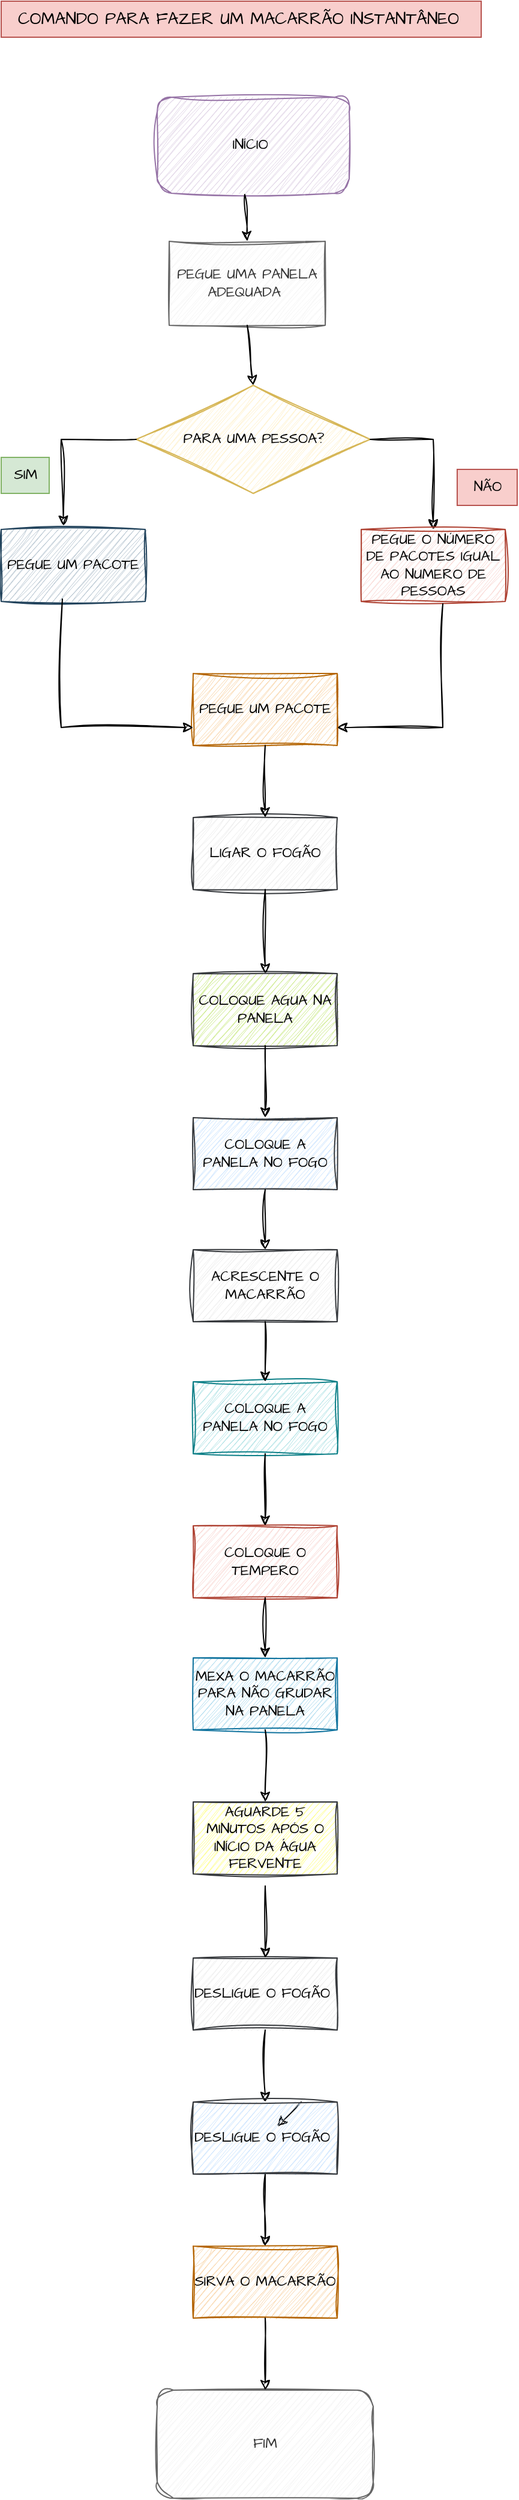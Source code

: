 <mxfile version="24.7.16">
  <diagram name="Página-1" id="cxkJPBqPc248frQNAotm">
    <mxGraphModel dx="1426" dy="781" grid="1" gridSize="10" guides="1" tooltips="1" connect="1" arrows="1" fold="1" page="1" pageScale="1" pageWidth="827" pageHeight="1169" math="0" shadow="0">
      <root>
        <mxCell id="0" />
        <mxCell id="1" parent="0" />
        <mxCell id="pPafN6YALYv5JQjIVdND-2" value="INÍCIO&amp;nbsp;" style="rounded=1;whiteSpace=wrap;html=1;sketch=1;hachureGap=4;jiggle=2;curveFitting=1;fontFamily=Architects Daughter;fontSource=https%3A%2F%2Ffonts.googleapis.com%2Fcss%3Ffamily%3DArchitects%2BDaughter;fillColor=#e1d5e7;strokeColor=#9673a6;" vertex="1" parent="1">
          <mxGeometry x="310" y="120" width="160" height="80" as="geometry" />
        </mxCell>
        <mxCell id="pPafN6YALYv5JQjIVdND-4" value="&lt;font style=&quot;font-size: 14px;&quot;&gt;COMANDO PARA FAZER UM MACARRÃO INSTANTÂNEO&amp;nbsp;&lt;/font&gt;" style="text;html=1;align=center;verticalAlign=middle;resizable=0;points=[];autosize=1;fontFamily=Architects Daughter;fontSource=https%3A%2F%2Ffonts.googleapis.com%2Fcss%3Ffamily%3DArchitects%2BDaughter;fillColor=#f8cecc;strokeColor=#b85450;" vertex="1" parent="1">
          <mxGeometry x="180" y="40" width="400" height="30" as="geometry" />
        </mxCell>
        <mxCell id="pPafN6YALYv5JQjIVdND-6" value="PEGUE UMA PANELA ADEQUADA&amp;nbsp;" style="rounded=0;whiteSpace=wrap;html=1;sketch=1;hachureGap=4;jiggle=2;curveFitting=1;fontFamily=Architects Daughter;fontSource=https%3A%2F%2Ffonts.googleapis.com%2Fcss%3Ffamily%3DArchitects%2BDaughter;fillColor=#f5f5f5;fontColor=#333333;strokeColor=#666666;" vertex="1" parent="1">
          <mxGeometry x="320" y="240" width="130" height="70" as="geometry" />
        </mxCell>
        <mxCell id="pPafN6YALYv5JQjIVdND-7" value="PARA UMA PESSOA?" style="rhombus;whiteSpace=wrap;html=1;sketch=1;hachureGap=4;jiggle=2;curveFitting=1;fontFamily=Architects Daughter;fontSource=https%3A%2F%2Ffonts.googleapis.com%2Fcss%3Ffamily%3DArchitects%2BDaughter;fillColor=#fff2cc;strokeColor=#d6b656;" vertex="1" parent="1">
          <mxGeometry x="292.5" y="360" width="195" height="90" as="geometry" />
        </mxCell>
        <mxCell id="pPafN6YALYv5JQjIVdND-8" value="PEGUE UM PACOTE" style="rounded=0;whiteSpace=wrap;html=1;sketch=1;hachureGap=4;jiggle=2;curveFitting=1;fontFamily=Architects Daughter;fontSource=https%3A%2F%2Ffonts.googleapis.com%2Fcss%3Ffamily%3DArchitects%2BDaughter;fillColor=#bac8d3;strokeColor=#23445d;" vertex="1" parent="1">
          <mxGeometry x="180" y="480" width="120" height="60" as="geometry" />
        </mxCell>
        <mxCell id="pPafN6YALYv5JQjIVdND-9" value="SIM" style="text;html=1;align=center;verticalAlign=middle;resizable=0;points=[];autosize=1;strokeColor=#82b366;fillColor=#D5E8D4;fontFamily=Architects Daughter;fontSource=https%3A%2F%2Ffonts.googleapis.com%2Fcss%3Ffamily%3DArchitects%2BDaughter;" vertex="1" parent="1">
          <mxGeometry x="180" y="420" width="40" height="30" as="geometry" />
        </mxCell>
        <mxCell id="pPafN6YALYv5JQjIVdND-10" value="NÃO" style="text;html=1;align=center;verticalAlign=middle;resizable=0;points=[];autosize=1;strokeColor=#B85450;fillColor=#f8cecc;fontFamily=Architects Daughter;fontSource=https%3A%2F%2Ffonts.googleapis.com%2Fcss%3Ffamily%3DArchitects%2BDaughter;" vertex="1" parent="1">
          <mxGeometry x="560" y="430" width="50" height="30" as="geometry" />
        </mxCell>
        <mxCell id="pPafN6YALYv5JQjIVdND-11" value="" style="endArrow=classic;html=1;rounded=0;sketch=1;hachureGap=4;jiggle=2;curveFitting=1;fontFamily=Architects Daughter;fontSource=https%3A%2F%2Ffonts.googleapis.com%2Fcss%3Ffamily%3DArchitects%2BDaughter;entryX=0.5;entryY=0;entryDx=0;entryDy=0;exitX=0.456;exitY=1.013;exitDx=0;exitDy=0;exitPerimeter=0;" edge="1" parent="1" source="pPafN6YALYv5JQjIVdND-2" target="pPafN6YALYv5JQjIVdND-6">
          <mxGeometry width="50" height="50" relative="1" as="geometry">
            <mxPoint x="390" y="190" as="sourcePoint" />
            <mxPoint x="410" y="380" as="targetPoint" />
          </mxGeometry>
        </mxCell>
        <mxCell id="pPafN6YALYv5JQjIVdND-12" value="" style="endArrow=classic;html=1;rounded=0;sketch=1;hachureGap=4;jiggle=2;curveFitting=1;fontFamily=Architects Daughter;fontSource=https%3A%2F%2Ffonts.googleapis.com%2Fcss%3Ffamily%3DArchitects%2BDaughter;exitX=0.5;exitY=1;exitDx=0;exitDy=0;entryX=0.5;entryY=0;entryDx=0;entryDy=0;" edge="1" parent="1" source="pPafN6YALYv5JQjIVdND-6" target="pPafN6YALYv5JQjIVdND-7">
          <mxGeometry width="50" height="50" relative="1" as="geometry">
            <mxPoint x="360" y="430" as="sourcePoint" />
            <mxPoint x="410" y="380" as="targetPoint" />
          </mxGeometry>
        </mxCell>
        <mxCell id="pPafN6YALYv5JQjIVdND-13" value="" style="endArrow=classic;html=1;rounded=0;sketch=1;hachureGap=4;jiggle=2;curveFitting=1;fontFamily=Architects Daughter;fontSource=https%3A%2F%2Ffonts.googleapis.com%2Fcss%3Ffamily%3DArchitects%2BDaughter;exitX=0;exitY=0.5;exitDx=0;exitDy=0;entryX=0.433;entryY=-0.05;entryDx=0;entryDy=0;entryPerimeter=0;" edge="1" parent="1" source="pPafN6YALYv5JQjIVdND-7" target="pPafN6YALYv5JQjIVdND-8">
          <mxGeometry width="50" height="50" relative="1" as="geometry">
            <mxPoint x="360" y="430" as="sourcePoint" />
            <mxPoint x="410" y="380" as="targetPoint" />
            <Array as="points">
              <mxPoint x="230" y="405" />
            </Array>
          </mxGeometry>
        </mxCell>
        <mxCell id="pPafN6YALYv5JQjIVdND-14" value="" style="endArrow=classic;html=1;rounded=0;sketch=1;hachureGap=4;jiggle=2;curveFitting=1;fontFamily=Architects Daughter;fontSource=https%3A%2F%2Ffonts.googleapis.com%2Fcss%3Ffamily%3DArchitects%2BDaughter;exitX=1;exitY=0.5;exitDx=0;exitDy=0;entryX=0.5;entryY=0;entryDx=0;entryDy=0;" edge="1" parent="1" source="pPafN6YALYv5JQjIVdND-7" target="pPafN6YALYv5JQjIVdND-15">
          <mxGeometry width="50" height="50" relative="1" as="geometry">
            <mxPoint x="360" y="430" as="sourcePoint" />
            <mxPoint x="410" y="380" as="targetPoint" />
            <Array as="points">
              <mxPoint x="540" y="405" />
            </Array>
          </mxGeometry>
        </mxCell>
        <mxCell id="pPafN6YALYv5JQjIVdND-15" value="PEGUE O NÚMERO DE PACOTES IGUAL AO NUMERO DE PESSOAS" style="rounded=0;whiteSpace=wrap;html=1;sketch=1;hachureGap=4;jiggle=2;curveFitting=1;fontFamily=Architects Daughter;fontSource=https%3A%2F%2Ffonts.googleapis.com%2Fcss%3Ffamily%3DArchitects%2BDaughter;fillColor=#fad9d5;strokeColor=#ae4132;" vertex="1" parent="1">
          <mxGeometry x="480" y="480" width="120" height="60" as="geometry" />
        </mxCell>
        <mxCell id="pPafN6YALYv5JQjIVdND-16" value="PEGUE UM PACOTE" style="rounded=0;whiteSpace=wrap;html=1;sketch=1;hachureGap=4;jiggle=2;curveFitting=1;fontFamily=Architects Daughter;fontSource=https%3A%2F%2Ffonts.googleapis.com%2Fcss%3Ffamily%3DArchitects%2BDaughter;fillColor=#fad7ac;strokeColor=#b46504;" vertex="1" parent="1">
          <mxGeometry x="340" y="600" width="120" height="60" as="geometry" />
        </mxCell>
        <mxCell id="pPafN6YALYv5JQjIVdND-17" value="" style="endArrow=classic;html=1;rounded=0;sketch=1;hachureGap=4;jiggle=2;curveFitting=1;fontFamily=Architects Daughter;fontSource=https%3A%2F%2Ffonts.googleapis.com%2Fcss%3Ffamily%3DArchitects%2BDaughter;entryX=0;entryY=0.75;entryDx=0;entryDy=0;exitX=0.425;exitY=0.967;exitDx=0;exitDy=0;exitPerimeter=0;" edge="1" parent="1" source="pPafN6YALYv5JQjIVdND-8" target="pPafN6YALYv5JQjIVdND-16">
          <mxGeometry width="50" height="50" relative="1" as="geometry">
            <mxPoint x="250" y="560" as="sourcePoint" />
            <mxPoint x="410" y="380" as="targetPoint" />
            <Array as="points">
              <mxPoint x="230" y="645" />
            </Array>
          </mxGeometry>
        </mxCell>
        <mxCell id="pPafN6YALYv5JQjIVdND-18" value="" style="endArrow=classic;html=1;rounded=0;sketch=1;hachureGap=4;jiggle=2;curveFitting=1;fontFamily=Architects Daughter;fontSource=https%3A%2F%2Ffonts.googleapis.com%2Fcss%3Ffamily%3DArchitects%2BDaughter;entryX=1;entryY=0.75;entryDx=0;entryDy=0;exitX=0.567;exitY=1.033;exitDx=0;exitDy=0;exitPerimeter=0;" edge="1" parent="1" source="pPafN6YALYv5JQjIVdND-15" target="pPafN6YALYv5JQjIVdND-16">
          <mxGeometry width="50" height="50" relative="1" as="geometry">
            <mxPoint x="470" y="520" as="sourcePoint" />
            <mxPoint x="410" y="380" as="targetPoint" />
            <Array as="points">
              <mxPoint x="548" y="645" />
            </Array>
          </mxGeometry>
        </mxCell>
        <mxCell id="pPafN6YALYv5JQjIVdND-19" value="LIGAR O FOGÃO" style="rounded=0;whiteSpace=wrap;html=1;sketch=1;hachureGap=4;jiggle=2;curveFitting=1;fontFamily=Architects Daughter;fontSource=https%3A%2F%2Ffonts.googleapis.com%2Fcss%3Ffamily%3DArchitects%2BDaughter;fillColor=#eeeeee;strokeColor=#36393d;" vertex="1" parent="1">
          <mxGeometry x="340" y="720" width="120" height="60" as="geometry" />
        </mxCell>
        <mxCell id="pPafN6YALYv5JQjIVdND-20" value="COLOQUE A PANELA NO FOGO" style="rounded=0;whiteSpace=wrap;html=1;sketch=1;hachureGap=4;jiggle=2;curveFitting=1;fontFamily=Architects Daughter;fontSource=https%3A%2F%2Ffonts.googleapis.com%2Fcss%3Ffamily%3DArchitects%2BDaughter;fillColor=#cce5ff;strokeColor=#36393d;" vertex="1" parent="1">
          <mxGeometry x="340" y="970" width="120" height="60" as="geometry" />
        </mxCell>
        <mxCell id="pPafN6YALYv5JQjIVdND-21" value="COLOQUE AGUA NA PANELA" style="rounded=0;whiteSpace=wrap;html=1;sketch=1;hachureGap=4;jiggle=2;curveFitting=1;fontFamily=Architects Daughter;fontSource=https%3A%2F%2Ffonts.googleapis.com%2Fcss%3Ffamily%3DArchitects%2BDaughter;fillColor=#cdeb8b;strokeColor=#36393d;" vertex="1" parent="1">
          <mxGeometry x="340" y="850" width="120" height="60" as="geometry" />
        </mxCell>
        <mxCell id="pPafN6YALYv5JQjIVdND-22" value="ACRESCENTE O MACARRÃO" style="rounded=0;whiteSpace=wrap;html=1;sketch=1;hachureGap=4;jiggle=2;curveFitting=1;fontFamily=Architects Daughter;fontSource=https%3A%2F%2Ffonts.googleapis.com%2Fcss%3Ffamily%3DArchitects%2BDaughter;fillColor=#eeeeee;strokeColor=#36393d;" vertex="1" parent="1">
          <mxGeometry x="340" y="1080" width="120" height="60" as="geometry" />
        </mxCell>
        <mxCell id="pPafN6YALYv5JQjIVdND-23" value="COLOQUE A PANELA NO FOGO" style="rounded=0;whiteSpace=wrap;html=1;sketch=1;hachureGap=4;jiggle=2;curveFitting=1;fontFamily=Architects Daughter;fontSource=https%3A%2F%2Ffonts.googleapis.com%2Fcss%3Ffamily%3DArchitects%2BDaughter;fillColor=#b0e3e6;strokeColor=#0e8088;" vertex="1" parent="1">
          <mxGeometry x="340" y="1190" width="120" height="60" as="geometry" />
        </mxCell>
        <mxCell id="pPafN6YALYv5JQjIVdND-24" value="" style="endArrow=classic;html=1;rounded=0;sketch=1;hachureGap=4;jiggle=2;curveFitting=1;fontFamily=Architects Daughter;fontSource=https%3A%2F%2Ffonts.googleapis.com%2Fcss%3Ffamily%3DArchitects%2BDaughter;exitX=0.5;exitY=1;exitDx=0;exitDy=0;" edge="1" parent="1" source="pPafN6YALYv5JQjIVdND-16">
          <mxGeometry width="50" height="50" relative="1" as="geometry">
            <mxPoint x="360" y="1030" as="sourcePoint" />
            <mxPoint x="400" y="720" as="targetPoint" />
          </mxGeometry>
        </mxCell>
        <mxCell id="pPafN6YALYv5JQjIVdND-27" value="" style="endArrow=classic;html=1;rounded=0;sketch=1;hachureGap=4;jiggle=2;curveFitting=1;fontFamily=Architects Daughter;fontSource=https%3A%2F%2Ffonts.googleapis.com%2Fcss%3Ffamily%3DArchitects%2BDaughter;exitX=0.5;exitY=1;exitDx=0;exitDy=0;" edge="1" parent="1" source="pPafN6YALYv5JQjIVdND-19">
          <mxGeometry width="50" height="50" relative="1" as="geometry">
            <mxPoint x="400" y="790" as="sourcePoint" />
            <mxPoint x="400" y="850" as="targetPoint" />
          </mxGeometry>
        </mxCell>
        <mxCell id="pPafN6YALYv5JQjIVdND-28" value="" style="endArrow=classic;html=1;rounded=0;sketch=1;hachureGap=4;jiggle=2;curveFitting=1;fontFamily=Architects Daughter;fontSource=https%3A%2F%2Ffonts.googleapis.com%2Fcss%3Ffamily%3DArchitects%2BDaughter;exitX=0.5;exitY=1;exitDx=0;exitDy=0;" edge="1" parent="1" source="pPafN6YALYv5JQjIVdND-21">
          <mxGeometry width="50" height="50" relative="1" as="geometry">
            <mxPoint x="360" y="1030" as="sourcePoint" />
            <mxPoint x="400" y="970" as="targetPoint" />
          </mxGeometry>
        </mxCell>
        <mxCell id="pPafN6YALYv5JQjIVdND-29" value="" style="endArrow=classic;html=1;rounded=0;sketch=1;hachureGap=4;jiggle=2;curveFitting=1;fontFamily=Architects Daughter;fontSource=https%3A%2F%2Ffonts.googleapis.com%2Fcss%3Ffamily%3DArchitects%2BDaughter;exitX=0.5;exitY=1;exitDx=0;exitDy=0;entryX=0.5;entryY=0;entryDx=0;entryDy=0;" edge="1" parent="1" source="pPafN6YALYv5JQjIVdND-20" target="pPafN6YALYv5JQjIVdND-22">
          <mxGeometry width="50" height="50" relative="1" as="geometry">
            <mxPoint x="360" y="1130" as="sourcePoint" />
            <mxPoint x="410" y="1080" as="targetPoint" />
          </mxGeometry>
        </mxCell>
        <mxCell id="pPafN6YALYv5JQjIVdND-30" value="" style="endArrow=classic;html=1;rounded=0;sketch=1;hachureGap=4;jiggle=2;curveFitting=1;fontFamily=Architects Daughter;fontSource=https%3A%2F%2Ffonts.googleapis.com%2Fcss%3Ffamily%3DArchitects%2BDaughter;exitX=0.5;exitY=1;exitDx=0;exitDy=0;entryX=0.5;entryY=0;entryDx=0;entryDy=0;" edge="1" parent="1" source="pPafN6YALYv5JQjIVdND-22" target="pPafN6YALYv5JQjIVdND-23">
          <mxGeometry width="50" height="50" relative="1" as="geometry">
            <mxPoint x="360" y="1130" as="sourcePoint" />
            <mxPoint x="410" y="1080" as="targetPoint" />
          </mxGeometry>
        </mxCell>
        <mxCell id="pPafN6YALYv5JQjIVdND-31" value="COLOQUE O TEMPERO" style="rounded=0;whiteSpace=wrap;html=1;sketch=1;hachureGap=4;jiggle=2;curveFitting=1;fontFamily=Architects Daughter;fontSource=https%3A%2F%2Ffonts.googleapis.com%2Fcss%3Ffamily%3DArchitects%2BDaughter;fillColor=#fad9d5;strokeColor=#ae4132;" vertex="1" parent="1">
          <mxGeometry x="340" y="1310" width="120" height="60" as="geometry" />
        </mxCell>
        <mxCell id="pPafN6YALYv5JQjIVdND-32" value="AGUARDE 5 MINUTOS APÓS O INÍCIO DA ÁGUA FERVENTE" style="rounded=0;whiteSpace=wrap;html=1;sketch=1;hachureGap=4;jiggle=2;curveFitting=1;fontFamily=Architects Daughter;fontSource=https%3A%2F%2Ffonts.googleapis.com%2Fcss%3Ffamily%3DArchitects%2BDaughter;fillColor=#ffff88;strokeColor=#36393d;" vertex="1" parent="1">
          <mxGeometry x="340" y="1540" width="120" height="60" as="geometry" />
        </mxCell>
        <mxCell id="pPafN6YALYv5JQjIVdND-33" value="MEXA O MACARRÃO PARA NÃO GRUDAR NA PANELA" style="rounded=0;whiteSpace=wrap;html=1;sketch=1;hachureGap=4;jiggle=2;curveFitting=1;fontFamily=Architects Daughter;fontSource=https%3A%2F%2Ffonts.googleapis.com%2Fcss%3Ffamily%3DArchitects%2BDaughter;fillColor=#b1ddf0;strokeColor=#10739e;" vertex="1" parent="1">
          <mxGeometry x="340" y="1420" width="120" height="60" as="geometry" />
        </mxCell>
        <mxCell id="pPafN6YALYv5JQjIVdND-34" value="DESLIGUE O FOGÃO&amp;nbsp;" style="rounded=0;whiteSpace=wrap;html=1;sketch=1;hachureGap=4;jiggle=2;curveFitting=1;fontFamily=Architects Daughter;fontSource=https%3A%2F%2Ffonts.googleapis.com%2Fcss%3Ffamily%3DArchitects%2BDaughter;fillColor=#eeeeee;strokeColor=#36393d;" vertex="1" parent="1">
          <mxGeometry x="340" y="1670" width="120" height="60" as="geometry" />
        </mxCell>
        <mxCell id="pPafN6YALYv5JQjIVdND-36" value="SIRVA O MACARRÃO" style="rounded=0;whiteSpace=wrap;html=1;sketch=1;hachureGap=4;jiggle=2;curveFitting=1;fontFamily=Architects Daughter;fontSource=https%3A%2F%2Ffonts.googleapis.com%2Fcss%3Ffamily%3DArchitects%2BDaughter;fillColor=#fad7ac;strokeColor=#b46504;" vertex="1" parent="1">
          <mxGeometry x="340" y="1910" width="120" height="60" as="geometry" />
        </mxCell>
        <mxCell id="pPafN6YALYv5JQjIVdND-37" value="FIM" style="rounded=1;whiteSpace=wrap;html=1;sketch=1;hachureGap=4;jiggle=2;curveFitting=1;fontFamily=Architects Daughter;fontSource=https%3A%2F%2Ffonts.googleapis.com%2Fcss%3Ffamily%3DArchitects%2BDaughter;fillColor=#f5f5f5;strokeColor=#666666;fontColor=#333333;" vertex="1" parent="1">
          <mxGeometry x="310" y="2030" width="180" height="90" as="geometry" />
        </mxCell>
        <mxCell id="pPafN6YALYv5JQjIVdND-38" value="" style="endArrow=classic;html=1;rounded=0;sketch=1;hachureGap=4;jiggle=2;curveFitting=1;fontFamily=Architects Daughter;fontSource=https%3A%2F%2Ffonts.googleapis.com%2Fcss%3Ffamily%3DArchitects%2BDaughter;exitX=0.5;exitY=1;exitDx=0;exitDy=0;" edge="1" parent="1" source="pPafN6YALYv5JQjIVdND-23">
          <mxGeometry width="50" height="50" relative="1" as="geometry">
            <mxPoint x="360" y="1360" as="sourcePoint" />
            <mxPoint x="400" y="1310" as="targetPoint" />
          </mxGeometry>
        </mxCell>
        <mxCell id="pPafN6YALYv5JQjIVdND-39" value="" style="endArrow=classic;html=1;rounded=0;sketch=1;hachureGap=4;jiggle=2;curveFitting=1;fontFamily=Architects Daughter;fontSource=https%3A%2F%2Ffonts.googleapis.com%2Fcss%3Ffamily%3DArchitects%2BDaughter;exitX=0.5;exitY=1;exitDx=0;exitDy=0;entryX=0.5;entryY=0;entryDx=0;entryDy=0;" edge="1" parent="1" source="pPafN6YALYv5JQjIVdND-31" target="pPafN6YALYv5JQjIVdND-33">
          <mxGeometry width="50" height="50" relative="1" as="geometry">
            <mxPoint x="360" y="1360" as="sourcePoint" />
            <mxPoint x="410" y="1310" as="targetPoint" />
          </mxGeometry>
        </mxCell>
        <mxCell id="pPafN6YALYv5JQjIVdND-40" value="" style="endArrow=classic;html=1;rounded=0;sketch=1;hachureGap=4;jiggle=2;curveFitting=1;fontFamily=Architects Daughter;fontSource=https%3A%2F%2Ffonts.googleapis.com%2Fcss%3Ffamily%3DArchitects%2BDaughter;exitX=0.5;exitY=1;exitDx=0;exitDy=0;entryX=0.5;entryY=0;entryDx=0;entryDy=0;" edge="1" parent="1" source="pPafN6YALYv5JQjIVdND-33" target="pPafN6YALYv5JQjIVdND-32">
          <mxGeometry width="50" height="50" relative="1" as="geometry">
            <mxPoint x="360" y="1460" as="sourcePoint" />
            <mxPoint x="410" y="1410" as="targetPoint" />
          </mxGeometry>
        </mxCell>
        <mxCell id="pPafN6YALYv5JQjIVdND-41" value="" style="endArrow=classic;html=1;rounded=0;sketch=1;hachureGap=4;jiggle=2;curveFitting=1;fontFamily=Architects Daughter;fontSource=https%3A%2F%2Ffonts.googleapis.com%2Fcss%3Ffamily%3DArchitects%2BDaughter;entryX=0.5;entryY=0;entryDx=0;entryDy=0;" edge="1" parent="1" target="pPafN6YALYv5JQjIVdND-34">
          <mxGeometry width="50" height="50" relative="1" as="geometry">
            <mxPoint x="400" y="1610" as="sourcePoint" />
            <mxPoint x="410" y="1610" as="targetPoint" />
          </mxGeometry>
        </mxCell>
        <mxCell id="pPafN6YALYv5JQjIVdND-42" value="" style="endArrow=classic;html=1;rounded=0;sketch=1;hachureGap=4;jiggle=2;curveFitting=1;fontFamily=Architects Daughter;fontSource=https%3A%2F%2Ffonts.googleapis.com%2Fcss%3Ffamily%3DArchitects%2BDaughter;exitX=0.5;exitY=1;exitDx=0;exitDy=0;entryX=0.5;entryY=0;entryDx=0;entryDy=0;" edge="1" parent="1" source="pPafN6YALYv5JQjIVdND-34" target="pPafN6YALYv5JQjIVdND-35">
          <mxGeometry width="50" height="50" relative="1" as="geometry">
            <mxPoint x="360" y="1860" as="sourcePoint" />
            <mxPoint x="410" y="1810" as="targetPoint" />
          </mxGeometry>
        </mxCell>
        <mxCell id="pPafN6YALYv5JQjIVdND-43" value="" style="endArrow=classic;html=1;rounded=0;sketch=1;hachureGap=4;jiggle=2;curveFitting=1;fontFamily=Architects Daughter;fontSource=https%3A%2F%2Ffonts.googleapis.com%2Fcss%3Ffamily%3DArchitects%2BDaughter;exitX=0.5;exitY=1;exitDx=0;exitDy=0;entryX=0.5;entryY=0;entryDx=0;entryDy=0;" edge="1" parent="1" source="pPafN6YALYv5JQjIVdND-35" target="pPafN6YALYv5JQjIVdND-36">
          <mxGeometry width="50" height="50" relative="1" as="geometry">
            <mxPoint x="360" y="1860" as="sourcePoint" />
            <mxPoint x="410" y="1810" as="targetPoint" />
          </mxGeometry>
        </mxCell>
        <mxCell id="pPafN6YALYv5JQjIVdND-44" value="" style="endArrow=classic;html=1;rounded=0;sketch=1;hachureGap=4;jiggle=2;curveFitting=1;fontFamily=Architects Daughter;fontSource=https%3A%2F%2Ffonts.googleapis.com%2Fcss%3Ffamily%3DArchitects%2BDaughter;" edge="1" parent="1" source="pPafN6YALYv5JQjIVdND-35">
          <mxGeometry width="50" height="50" relative="1" as="geometry">
            <mxPoint x="360" y="1860" as="sourcePoint" />
            <mxPoint x="410" y="1810" as="targetPoint" />
          </mxGeometry>
        </mxCell>
        <mxCell id="pPafN6YALYv5JQjIVdND-45" value="" style="endArrow=classic;html=1;rounded=0;sketch=1;hachureGap=4;jiggle=2;curveFitting=1;fontFamily=Architects Daughter;fontSource=https%3A%2F%2Ffonts.googleapis.com%2Fcss%3Ffamily%3DArchitects%2BDaughter;exitX=0.5;exitY=1;exitDx=0;exitDy=0;entryX=0.5;entryY=0;entryDx=0;entryDy=0;" edge="1" parent="1" source="pPafN6YALYv5JQjIVdND-36" target="pPafN6YALYv5JQjIVdND-37">
          <mxGeometry width="50" height="50" relative="1" as="geometry">
            <mxPoint x="360" y="1860" as="sourcePoint" />
            <mxPoint x="410" y="1810" as="targetPoint" />
          </mxGeometry>
        </mxCell>
        <mxCell id="pPafN6YALYv5JQjIVdND-35" value="DESLIGUE O FOGÃO&amp;nbsp;" style="rounded=0;whiteSpace=wrap;html=1;sketch=1;hachureGap=4;jiggle=2;curveFitting=1;fontFamily=Architects Daughter;fontSource=https%3A%2F%2Ffonts.googleapis.com%2Fcss%3Ffamily%3DArchitects%2BDaughter;fillColor=#cce5ff;strokeColor=#36393d;" vertex="1" parent="1">
          <mxGeometry x="340" y="1790" width="120" height="60" as="geometry" />
        </mxCell>
      </root>
    </mxGraphModel>
  </diagram>
</mxfile>
